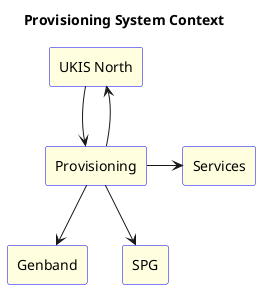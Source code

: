 @startuml
skinparam rectangleFontColor black
skinparam queueFontColor black
skinparam databaseFontColor black
skinparam rectangleBackgroundColor lightyellow
skinparam queueBackgroundColor lightyellow
skinparam databaseBackgroundColor lightyellow
skinparam rectangleBorderColor blue
skinparam queueBorderColor blue
skinparam databaseBorderColor blue

title Provisioning System Context

rectangle "UKIS North" as UkisNorth
'rectangle "OpenReach"
rectangle "Genband"
rectangle "SPG"
rectangle "Provisioning" as Provisioning
rectangle Services

UkisNorth-down->Provisioning
'OpenReach-right->Provisioning
Provisioning-up->UkisNorth
Provisioning-->Genband
Provisioning-->SPG
Provisioning->Services

@enduml